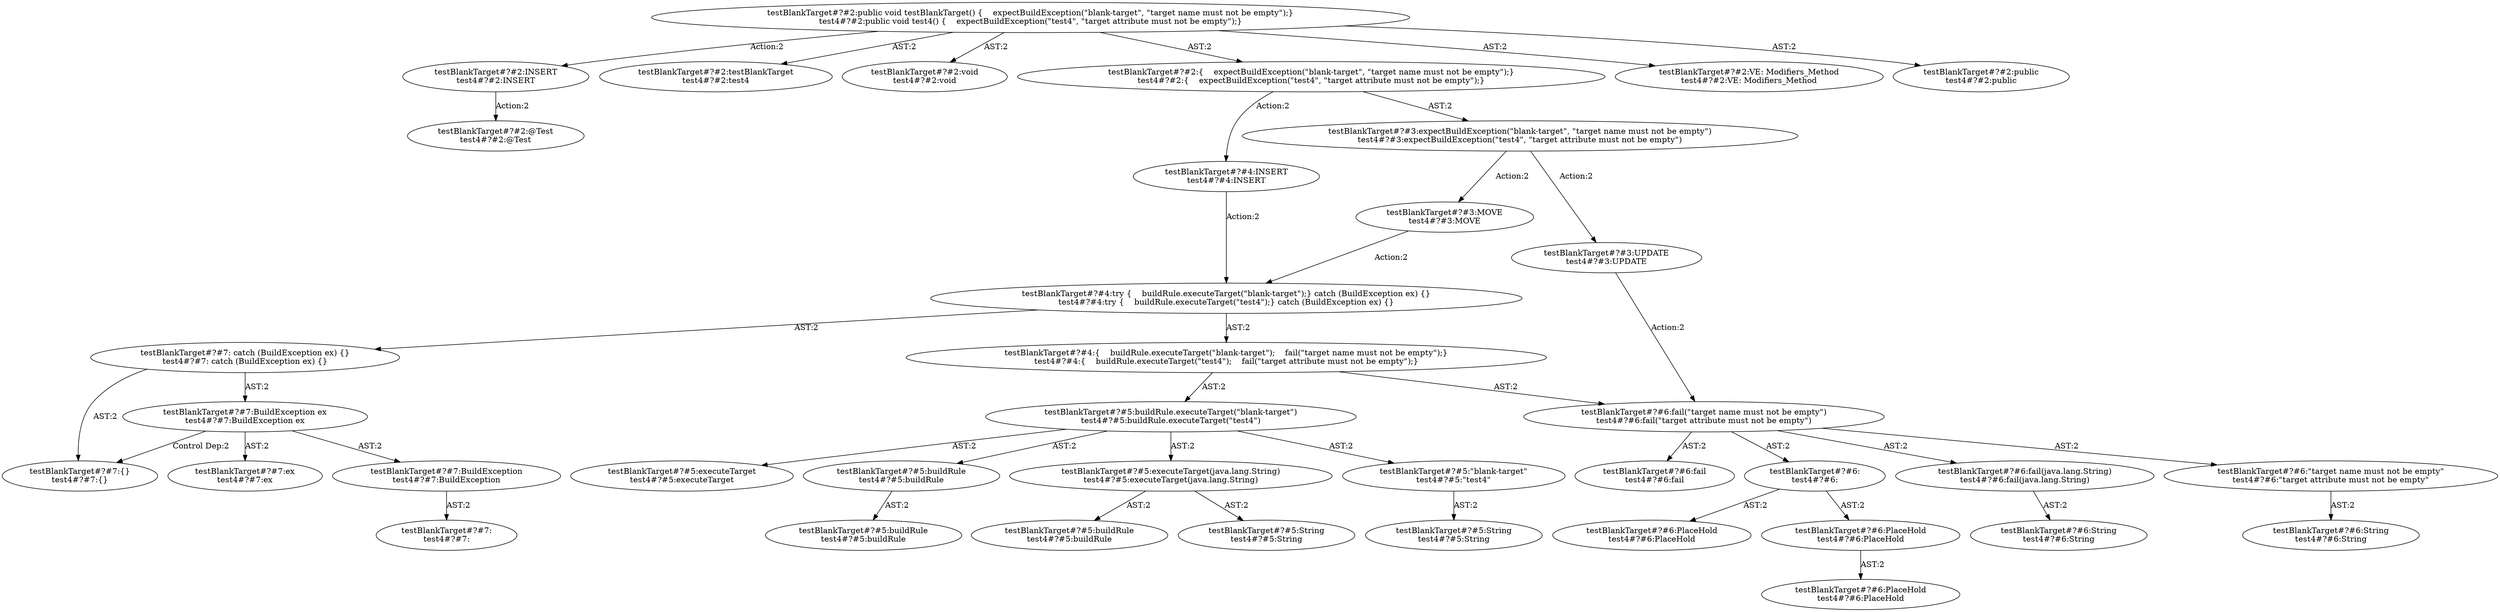 digraph "Pattern" {
0 [label="testBlankTarget#?#2:INSERT
test4#?#2:INSERT" shape=ellipse]
1 [label="testBlankTarget#?#2:public void testBlankTarget() \{\
    expectBuildException(\"blank-target\", \"target name must not be empty\");\
\}
test4#?#2:public void test4() \{\
    expectBuildException(\"test4\", \"target attribute must not be empty\");\
\}" shape=ellipse]
2 [label="testBlankTarget#?#2:testBlankTarget
test4#?#2:test4" shape=ellipse]
3 [label="testBlankTarget#?#2:void
test4#?#2:void" shape=ellipse]
4 [label="testBlankTarget#?#2:\{\
    expectBuildException(\"blank-target\", \"target name must not be empty\");\
\}
test4#?#2:\{\
    expectBuildException(\"test4\", \"target attribute must not be empty\");\
\}" shape=ellipse]
5 [label="testBlankTarget#?#3:expectBuildException(\"blank-target\", \"target name must not be empty\")
test4#?#3:expectBuildException(\"test4\", \"target attribute must not be empty\")" shape=ellipse]
6 [label="testBlankTarget#?#4:INSERT
test4#?#4:INSERT" shape=ellipse]
7 [label="testBlankTarget#?#4:try \{\
    buildRule.executeTarget(\"blank-target\");\
\
\} catch (BuildException ex) \{\
\}
test4#?#4:try \{\
    buildRule.executeTarget(\"test4\");\
\
\} catch (BuildException ex) \{\
\}" shape=ellipse]
8 [label="testBlankTarget#?#3:MOVE
test4#?#3:MOVE" shape=ellipse]
9 [label="testBlankTarget#?#4:\{\
    buildRule.executeTarget(\"blank-target\");\
    fail(\"target name must not be empty\");\
\}
test4#?#4:\{\
    buildRule.executeTarget(\"test4\");\
    fail(\"target attribute must not be empty\");\
\}" shape=ellipse]
10 [label="testBlankTarget#?#5:buildRule.executeTarget(\"blank-target\")
test4#?#5:buildRule.executeTarget(\"test4\")" shape=ellipse]
11 [label="testBlankTarget#?#5:executeTarget
test4#?#5:executeTarget" shape=ellipse]
12 [label="testBlankTarget#?#5:buildRule
test4#?#5:buildRule" shape=ellipse]
13 [label="testBlankTarget#?#5:buildRule
test4#?#5:buildRule" shape=ellipse]
14 [label="testBlankTarget#?#5:executeTarget(java.lang.String)
test4#?#5:executeTarget(java.lang.String)" shape=ellipse]
15 [label="testBlankTarget#?#5:buildRule
test4#?#5:buildRule" shape=ellipse]
16 [label="testBlankTarget#?#5:String
test4#?#5:String" shape=ellipse]
17 [label="testBlankTarget#?#5:\"blank-target\"
test4#?#5:\"test4\"" shape=ellipse]
18 [label="testBlankTarget#?#5:String
test4#?#5:String" shape=ellipse]
19 [label="testBlankTarget#?#6:fail(\"target name must not be empty\")
test4#?#6:fail(\"target attribute must not be empty\")" shape=ellipse]
20 [label="testBlankTarget#?#3:UPDATE
test4#?#3:UPDATE" shape=ellipse]
21 [label="testBlankTarget#?#6:fail
test4#?#6:fail" shape=ellipse]
22 [label="testBlankTarget#?#6:
test4#?#6:" shape=ellipse]
23 [label="testBlankTarget#?#6:PlaceHold
test4#?#6:PlaceHold" shape=ellipse]
24 [label="testBlankTarget#?#6:PlaceHold
test4#?#6:PlaceHold" shape=ellipse]
25 [label="testBlankTarget#?#6:PlaceHold
test4#?#6:PlaceHold" shape=ellipse]
26 [label="testBlankTarget#?#6:fail(java.lang.String)
test4#?#6:fail(java.lang.String)" shape=ellipse]
27 [label="testBlankTarget#?#6:String
test4#?#6:String" shape=ellipse]
28 [label="testBlankTarget#?#6:\"target name must not be empty\"
test4#?#6:\"target attribute must not be empty\"" shape=ellipse]
29 [label="testBlankTarget#?#6:String
test4#?#6:String" shape=ellipse]
30 [label="testBlankTarget#?#7: catch (BuildException ex) \{\
\}
test4#?#7: catch (BuildException ex) \{\
\}" shape=ellipse]
31 [label="testBlankTarget#?#7:BuildException ex
test4#?#7:BuildException ex" shape=ellipse]
32 [label="testBlankTarget#?#7:ex
test4#?#7:ex" shape=ellipse]
33 [label="testBlankTarget#?#7:BuildException
test4#?#7:BuildException" shape=ellipse]
34 [label="testBlankTarget#?#7:
test4#?#7:" shape=ellipse]
35 [label="testBlankTarget#?#7:\{\
\}
test4#?#7:\{\
\}" shape=ellipse]
36 [label="testBlankTarget#?#2:VE: Modifiers_Method
test4#?#2:VE: Modifiers_Method" shape=ellipse]
37 [label="testBlankTarget#?#2:public
test4#?#2:public" shape=ellipse]
38 [label="testBlankTarget#?#2:@Test
test4#?#2:@Test" shape=ellipse]
0 -> 38 [label="Action:2"];
1 -> 0 [label="Action:2"];
1 -> 2 [label="AST:2"];
1 -> 3 [label="AST:2"];
1 -> 4 [label="AST:2"];
1 -> 36 [label="AST:2"];
1 -> 37 [label="AST:2"];
4 -> 5 [label="AST:2"];
4 -> 6 [label="Action:2"];
5 -> 20 [label="Action:2"];
5 -> 8 [label="Action:2"];
6 -> 7 [label="Action:2"];
7 -> 9 [label="AST:2"];
7 -> 30 [label="AST:2"];
8 -> 7 [label="Action:2"];
9 -> 10 [label="AST:2"];
9 -> 19 [label="AST:2"];
10 -> 11 [label="AST:2"];
10 -> 12 [label="AST:2"];
10 -> 14 [label="AST:2"];
10 -> 17 [label="AST:2"];
12 -> 13 [label="AST:2"];
14 -> 15 [label="AST:2"];
14 -> 16 [label="AST:2"];
17 -> 18 [label="AST:2"];
19 -> 21 [label="AST:2"];
19 -> 22 [label="AST:2"];
19 -> 26 [label="AST:2"];
19 -> 28 [label="AST:2"];
20 -> 19 [label="Action:2"];
22 -> 23 [label="AST:2"];
22 -> 24 [label="AST:2"];
24 -> 25 [label="AST:2"];
26 -> 27 [label="AST:2"];
28 -> 29 [label="AST:2"];
30 -> 31 [label="AST:2"];
30 -> 35 [label="AST:2"];
31 -> 32 [label="AST:2"];
31 -> 33 [label="AST:2"];
31 -> 35 [label="Control Dep:2"];
33 -> 34 [label="AST:2"];
}